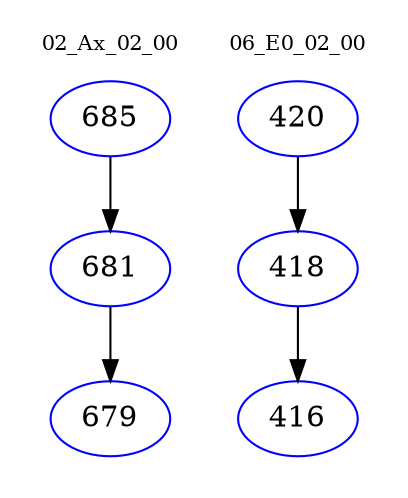 digraph{
subgraph cluster_0 {
color = white
label = "02_Ax_02_00";
fontsize=10;
T0_685 [label="685", color="blue"]
T0_685 -> T0_681 [color="black"]
T0_681 [label="681", color="blue"]
T0_681 -> T0_679 [color="black"]
T0_679 [label="679", color="blue"]
}
subgraph cluster_1 {
color = white
label = "06_E0_02_00";
fontsize=10;
T1_420 [label="420", color="blue"]
T1_420 -> T1_418 [color="black"]
T1_418 [label="418", color="blue"]
T1_418 -> T1_416 [color="black"]
T1_416 [label="416", color="blue"]
}
}
